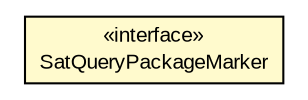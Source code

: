 #!/usr/local/bin/dot
#
# Class diagram 
# Generated by UMLGraph version R5_6 (http://www.umlgraph.org/)
#

digraph G {
	edge [fontname="arial",fontsize=10,labelfontname="arial",labelfontsize=10];
	node [fontname="arial",fontsize=10,shape=plaintext];
	nodesep=0.25;
	ranksep=0.5;
	// br.gov.to.sefaz.persistence.satquery.SatQueryPackageMarker
	c15490 [label=<<table title="br.gov.to.sefaz.persistence.satquery.SatQueryPackageMarker" border="0" cellborder="1" cellspacing="0" cellpadding="2" port="p" bgcolor="lemonChiffon" href="./SatQueryPackageMarker.html">
		<tr><td><table border="0" cellspacing="0" cellpadding="1">
<tr><td align="center" balign="center"> &#171;interface&#187; </td></tr>
<tr><td align="center" balign="center"> SatQueryPackageMarker </td></tr>
		</table></td></tr>
		</table>>, URL="./SatQueryPackageMarker.html", fontname="arial", fontcolor="black", fontsize=10.0];
}

